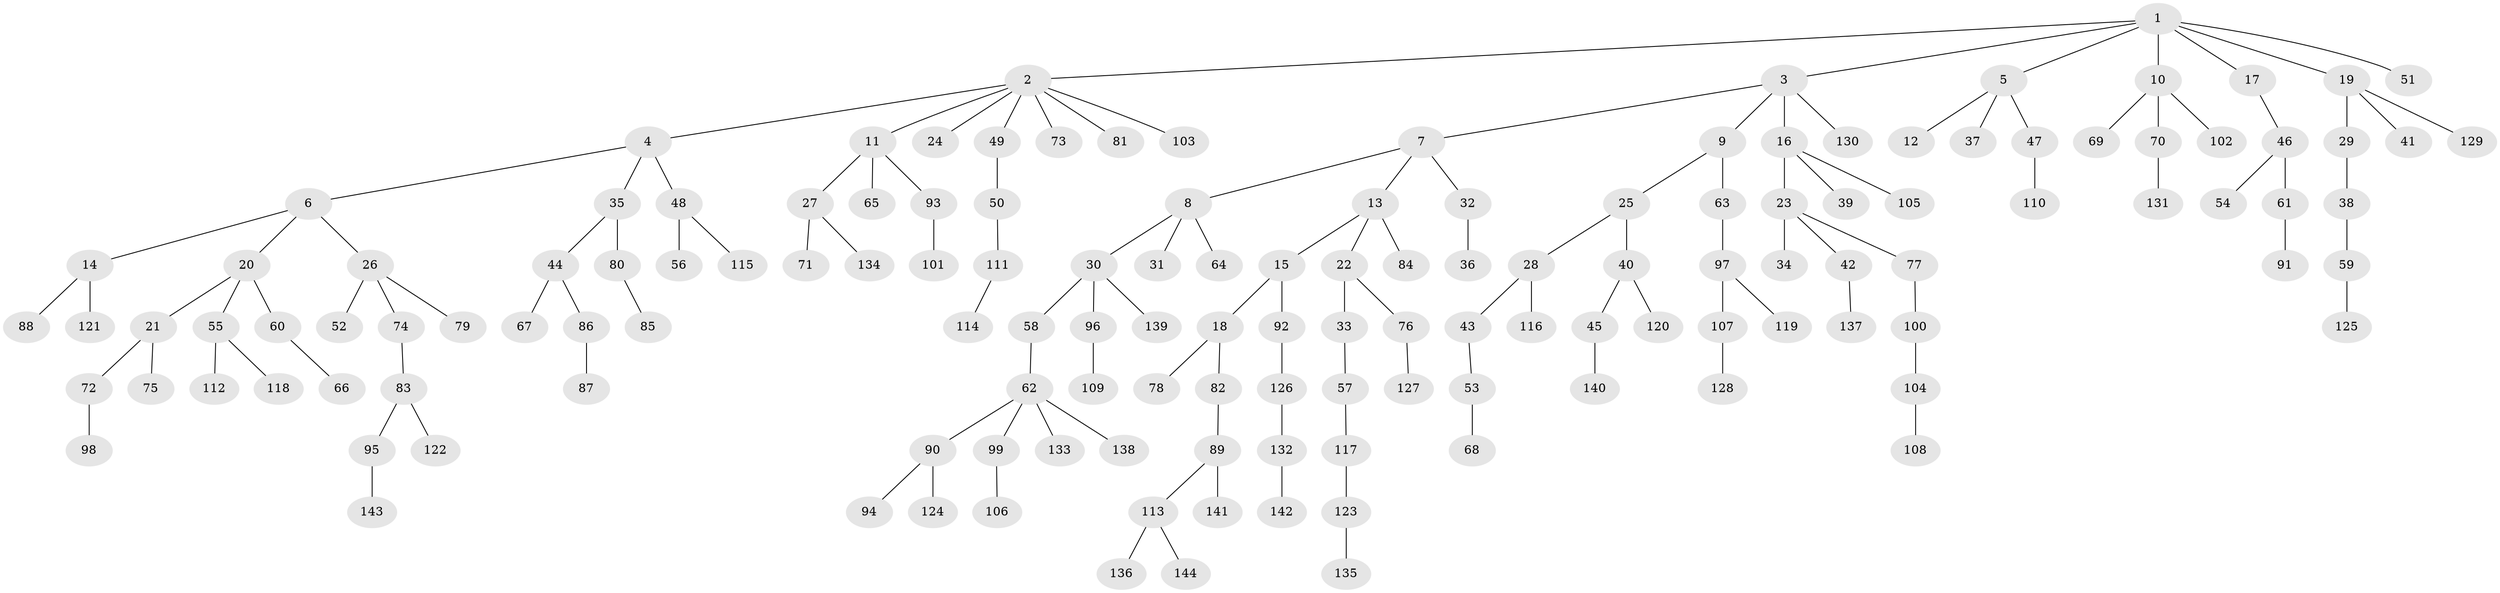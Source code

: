 // Generated by graph-tools (version 1.1) at 2025/26/03/09/25 03:26:28]
// undirected, 144 vertices, 143 edges
graph export_dot {
graph [start="1"]
  node [color=gray90,style=filled];
  1;
  2;
  3;
  4;
  5;
  6;
  7;
  8;
  9;
  10;
  11;
  12;
  13;
  14;
  15;
  16;
  17;
  18;
  19;
  20;
  21;
  22;
  23;
  24;
  25;
  26;
  27;
  28;
  29;
  30;
  31;
  32;
  33;
  34;
  35;
  36;
  37;
  38;
  39;
  40;
  41;
  42;
  43;
  44;
  45;
  46;
  47;
  48;
  49;
  50;
  51;
  52;
  53;
  54;
  55;
  56;
  57;
  58;
  59;
  60;
  61;
  62;
  63;
  64;
  65;
  66;
  67;
  68;
  69;
  70;
  71;
  72;
  73;
  74;
  75;
  76;
  77;
  78;
  79;
  80;
  81;
  82;
  83;
  84;
  85;
  86;
  87;
  88;
  89;
  90;
  91;
  92;
  93;
  94;
  95;
  96;
  97;
  98;
  99;
  100;
  101;
  102;
  103;
  104;
  105;
  106;
  107;
  108;
  109;
  110;
  111;
  112;
  113;
  114;
  115;
  116;
  117;
  118;
  119;
  120;
  121;
  122;
  123;
  124;
  125;
  126;
  127;
  128;
  129;
  130;
  131;
  132;
  133;
  134;
  135;
  136;
  137;
  138;
  139;
  140;
  141;
  142;
  143;
  144;
  1 -- 2;
  1 -- 3;
  1 -- 5;
  1 -- 10;
  1 -- 17;
  1 -- 19;
  1 -- 51;
  2 -- 4;
  2 -- 11;
  2 -- 24;
  2 -- 49;
  2 -- 73;
  2 -- 81;
  2 -- 103;
  3 -- 7;
  3 -- 9;
  3 -- 16;
  3 -- 130;
  4 -- 6;
  4 -- 35;
  4 -- 48;
  5 -- 12;
  5 -- 37;
  5 -- 47;
  6 -- 14;
  6 -- 20;
  6 -- 26;
  7 -- 8;
  7 -- 13;
  7 -- 32;
  8 -- 30;
  8 -- 31;
  8 -- 64;
  9 -- 25;
  9 -- 63;
  10 -- 69;
  10 -- 70;
  10 -- 102;
  11 -- 27;
  11 -- 65;
  11 -- 93;
  13 -- 15;
  13 -- 22;
  13 -- 84;
  14 -- 88;
  14 -- 121;
  15 -- 18;
  15 -- 92;
  16 -- 23;
  16 -- 39;
  16 -- 105;
  17 -- 46;
  18 -- 78;
  18 -- 82;
  19 -- 29;
  19 -- 41;
  19 -- 129;
  20 -- 21;
  20 -- 55;
  20 -- 60;
  21 -- 72;
  21 -- 75;
  22 -- 33;
  22 -- 76;
  23 -- 34;
  23 -- 42;
  23 -- 77;
  25 -- 28;
  25 -- 40;
  26 -- 52;
  26 -- 74;
  26 -- 79;
  27 -- 71;
  27 -- 134;
  28 -- 43;
  28 -- 116;
  29 -- 38;
  30 -- 58;
  30 -- 96;
  30 -- 139;
  32 -- 36;
  33 -- 57;
  35 -- 44;
  35 -- 80;
  38 -- 59;
  40 -- 45;
  40 -- 120;
  42 -- 137;
  43 -- 53;
  44 -- 67;
  44 -- 86;
  45 -- 140;
  46 -- 54;
  46 -- 61;
  47 -- 110;
  48 -- 56;
  48 -- 115;
  49 -- 50;
  50 -- 111;
  53 -- 68;
  55 -- 112;
  55 -- 118;
  57 -- 117;
  58 -- 62;
  59 -- 125;
  60 -- 66;
  61 -- 91;
  62 -- 90;
  62 -- 99;
  62 -- 133;
  62 -- 138;
  63 -- 97;
  70 -- 131;
  72 -- 98;
  74 -- 83;
  76 -- 127;
  77 -- 100;
  80 -- 85;
  82 -- 89;
  83 -- 95;
  83 -- 122;
  86 -- 87;
  89 -- 113;
  89 -- 141;
  90 -- 94;
  90 -- 124;
  92 -- 126;
  93 -- 101;
  95 -- 143;
  96 -- 109;
  97 -- 107;
  97 -- 119;
  99 -- 106;
  100 -- 104;
  104 -- 108;
  107 -- 128;
  111 -- 114;
  113 -- 136;
  113 -- 144;
  117 -- 123;
  123 -- 135;
  126 -- 132;
  132 -- 142;
}
